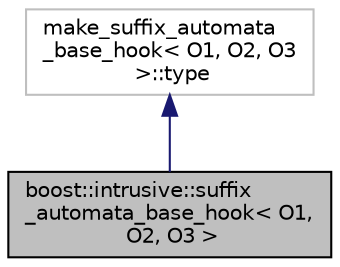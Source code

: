 digraph "boost::intrusive::suffix_automata_base_hook&lt; O1, O2, O3 &gt;"
{
  edge [fontname="Helvetica",fontsize="10",labelfontname="Helvetica",labelfontsize="10"];
  node [fontname="Helvetica",fontsize="10",shape=record];
  Node2 [label="boost::intrusive::suffix\l_automata_base_hook\< O1,\l O2, O3 \>",height=0.2,width=0.4,color="black", fillcolor="grey75", style="filled", fontcolor="black"];
  Node3 -> Node2 [dir="back",color="midnightblue",fontsize="10",style="solid",fontname="Helvetica"];
  Node3 [label="make_suffix_automata\l_base_hook\< O1, O2, O3\l \>::type",height=0.2,width=0.4,color="grey75", fillcolor="white", style="filled"];
}
